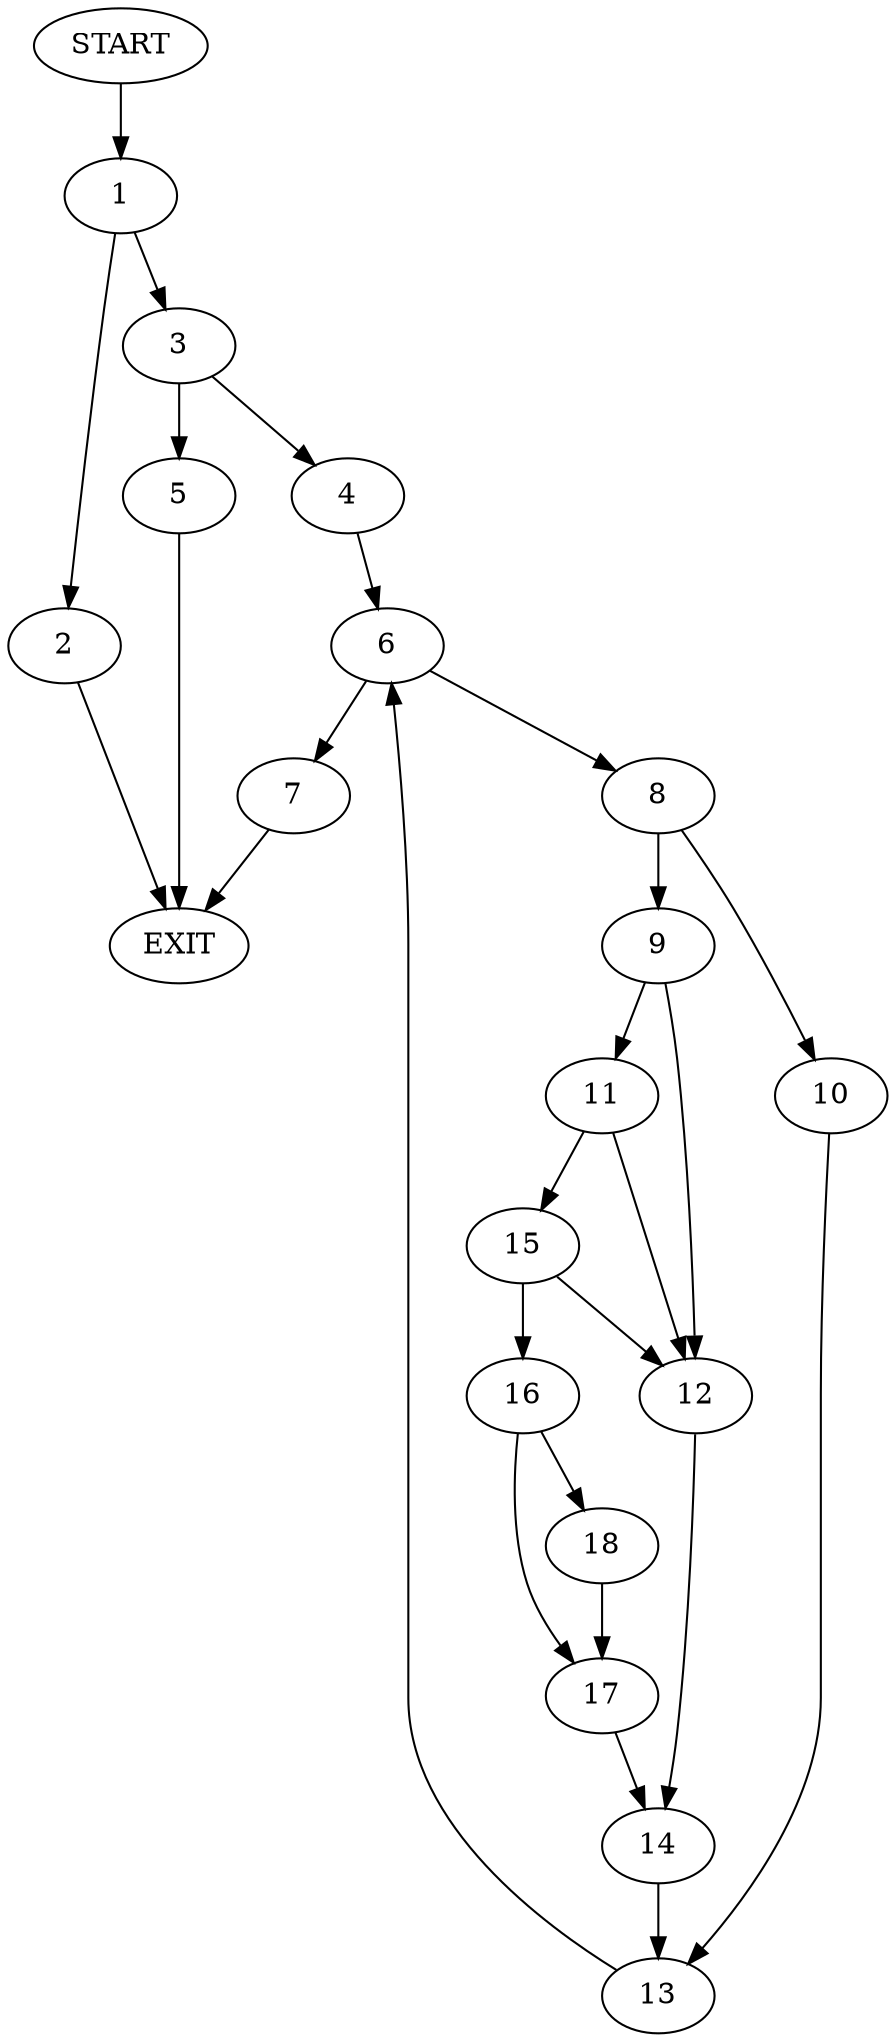 digraph {
0 [label="START"]
19 [label="EXIT"]
0 -> 1
1 -> 2
1 -> 3
3 -> 4
3 -> 5
2 -> 19
4 -> 6
5 -> 19
6 -> 7
6 -> 8
7 -> 19
8 -> 9
8 -> 10
9 -> 11
9 -> 12
10 -> 13
13 -> 6
12 -> 14
11 -> 15
11 -> 12
15 -> 12
15 -> 16
16 -> 17
16 -> 18
18 -> 17
17 -> 14
14 -> 13
}
